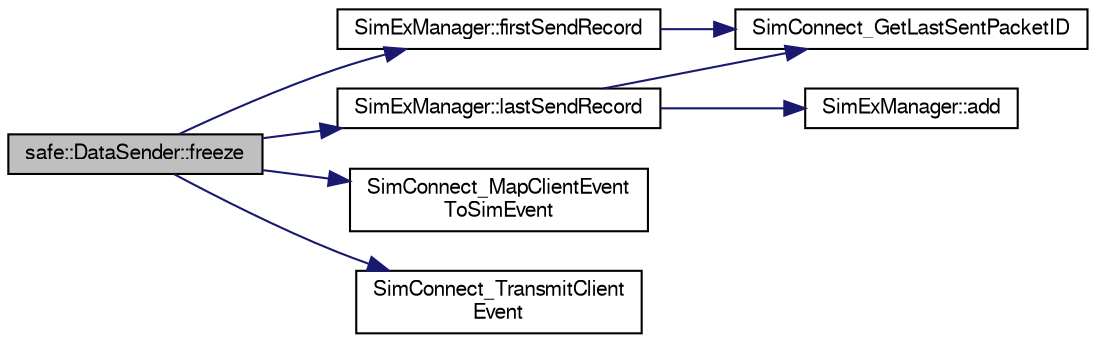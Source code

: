 digraph "safe::DataSender::freeze"
{
  bgcolor="transparent";
  edge [fontname="FreeSans",fontsize="10",labelfontname="FreeSans",labelfontsize="10"];
  node [fontname="FreeSans",fontsize="10",shape=record];
  rankdir="LR";
  Node1 [label="safe::DataSender::freeze",height=0.2,width=0.4,color="black", fillcolor="grey75", style="filled" fontcolor="black"];
  Node1 -> Node2 [color="midnightblue",fontsize="10",style="solid",fontname="FreeSans"];
  Node2 [label="SimExManager::firstSendRecord",height=0.2,width=0.4,color="black",URL="$classSimExManager.html#a9d815a07d82c57eb8c6ed593dd6157fe"];
  Node2 -> Node3 [color="midnightblue",fontsize="10",style="solid",fontname="FreeSans"];
  Node3 [label="SimConnect_GetLastSentPacketID",height=0.2,width=0.4,color="black",URL="$SimConnect_8h.html#acc0248e3b6f865327911312346394227"];
  Node1 -> Node4 [color="midnightblue",fontsize="10",style="solid",fontname="FreeSans"];
  Node4 [label="SimExManager::lastSendRecord",height=0.2,width=0.4,color="black",URL="$classSimExManager.html#aecd7292ab1e8e417d6b7d57c10e52971"];
  Node4 -> Node5 [color="midnightblue",fontsize="10",style="solid",fontname="FreeSans"];
  Node5 [label="SimExManager::add",height=0.2,width=0.4,color="black",URL="$classSimExManager.html#ab25590abbd9f1e5a291328ac6c3d2125"];
  Node4 -> Node3 [color="midnightblue",fontsize="10",style="solid",fontname="FreeSans"];
  Node1 -> Node6 [color="midnightblue",fontsize="10",style="solid",fontname="FreeSans"];
  Node6 [label="SimConnect_MapClientEvent\lToSimEvent",height=0.2,width=0.4,color="black",URL="$SimConnect_8h.html#a80fc358256c8fccea8c8ae687b0e27e1"];
  Node1 -> Node7 [color="midnightblue",fontsize="10",style="solid",fontname="FreeSans"];
  Node7 [label="SimConnect_TransmitClient\lEvent",height=0.2,width=0.4,color="black",URL="$SimConnect_8h.html#a239562b4e9e95063c58dedd1cb8791ea"];
}
